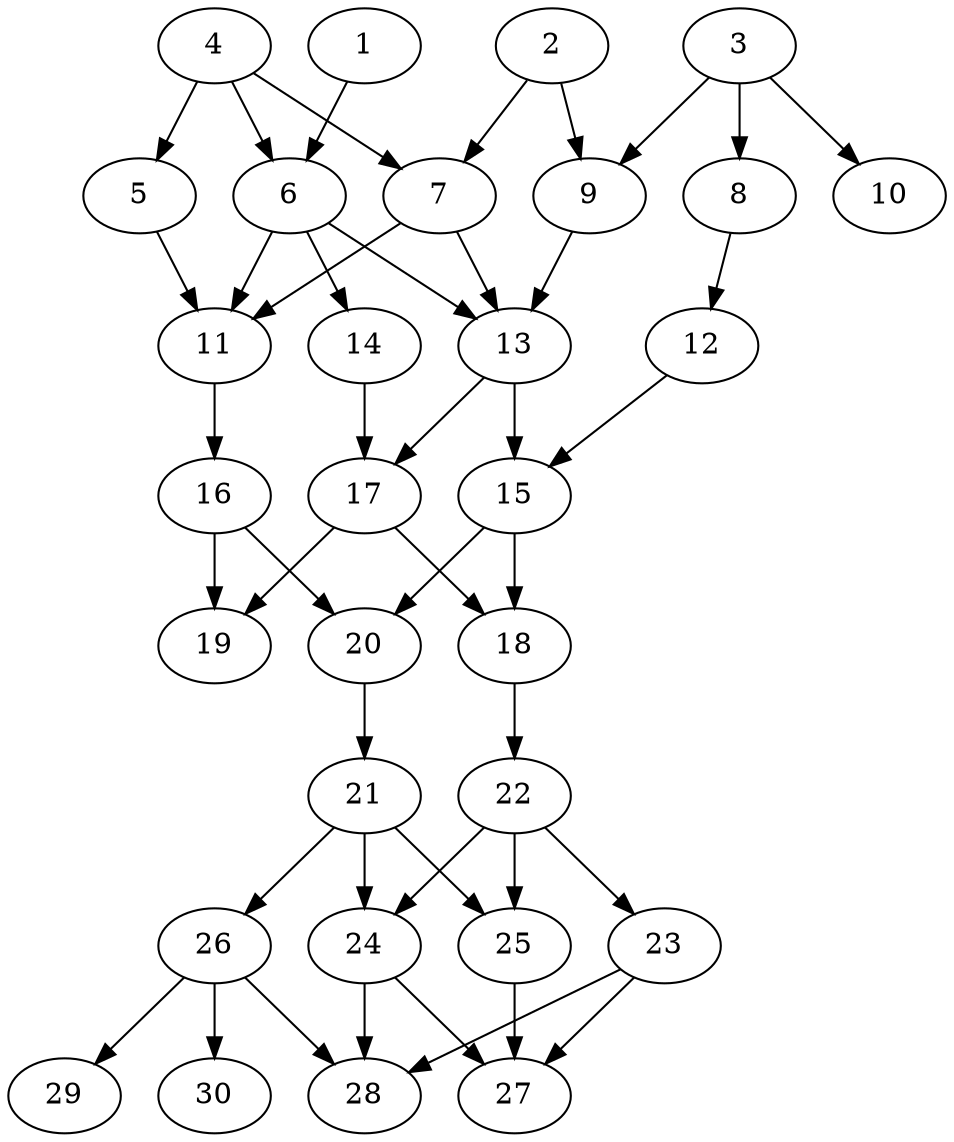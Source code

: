 // DAG automatically generated by daggen at Thu Oct  3 14:04:18 2019
// ./daggen --dot -n 30 --ccr 0.3 --fat 0.5 --regular 0.5 --density 0.6 --mindata 5242880 --maxdata 52428800 
digraph G {
  1 [size="141492907", alpha="0.14", expect_size="42447872"] 
  1 -> 6 [size ="42447872"]
  2 [size="136130560", alpha="0.10", expect_size="40839168"] 
  2 -> 7 [size ="40839168"]
  2 -> 9 [size ="40839168"]
  3 [size="113742507", alpha="0.12", expect_size="34122752"] 
  3 -> 8 [size ="34122752"]
  3 -> 9 [size ="34122752"]
  3 -> 10 [size ="34122752"]
  4 [size="165771947", alpha="0.08", expect_size="49731584"] 
  4 -> 5 [size ="49731584"]
  4 -> 6 [size ="49731584"]
  4 -> 7 [size ="49731584"]
  5 [size="64324267", alpha="0.14", expect_size="19297280"] 
  5 -> 11 [size ="19297280"]
  6 [size="115647147", alpha="0.02", expect_size="34694144"] 
  6 -> 11 [size ="34694144"]
  6 -> 13 [size ="34694144"]
  6 -> 14 [size ="34694144"]
  7 [size="88657920", alpha="0.07", expect_size="26597376"] 
  7 -> 11 [size ="26597376"]
  7 -> 13 [size ="26597376"]
  8 [size="38280533", alpha="0.17", expect_size="11484160"] 
  8 -> 12 [size ="11484160"]
  9 [size="150446080", alpha="0.02", expect_size="45133824"] 
  9 -> 13 [size ="45133824"]
  10 [size="32737280", alpha="0.12", expect_size="9821184"] 
  11 [size="88995840", alpha="0.08", expect_size="26698752"] 
  11 -> 16 [size ="26698752"]
  12 [size="42011307", alpha="0.04", expect_size="12603392"] 
  12 -> 15 [size ="12603392"]
  13 [size="117036373", alpha="0.10", expect_size="35110912"] 
  13 -> 15 [size ="35110912"]
  13 -> 17 [size ="35110912"]
  14 [size="56132267", alpha="0.19", expect_size="16839680"] 
  14 -> 17 [size ="16839680"]
  15 [size="119439360", alpha="0.15", expect_size="35831808"] 
  15 -> 18 [size ="35831808"]
  15 -> 20 [size ="35831808"]
  16 [size="69645653", alpha="0.11", expect_size="20893696"] 
  16 -> 19 [size ="20893696"]
  16 -> 20 [size ="20893696"]
  17 [size="82817707", alpha="0.16", expect_size="24845312"] 
  17 -> 18 [size ="24845312"]
  17 -> 19 [size ="24845312"]
  18 [size="141602133", alpha="0.16", expect_size="42480640"] 
  18 -> 22 [size ="42480640"]
  19 [size="115688107", alpha="0.04", expect_size="34706432"] 
  20 [size="132365653", alpha="0.12", expect_size="39709696"] 
  20 -> 21 [size ="39709696"]
  21 [size="70174720", alpha="0.16", expect_size="21052416"] 
  21 -> 24 [size ="21052416"]
  21 -> 25 [size ="21052416"]
  21 -> 26 [size ="21052416"]
  22 [size="135147520", alpha="0.15", expect_size="40544256"] 
  22 -> 23 [size ="40544256"]
  22 -> 24 [size ="40544256"]
  22 -> 25 [size ="40544256"]
  23 [size="168625493", alpha="0.07", expect_size="50587648"] 
  23 -> 27 [size ="50587648"]
  23 -> 28 [size ="50587648"]
  24 [size="87149227", alpha="0.17", expect_size="26144768"] 
  24 -> 27 [size ="26144768"]
  24 -> 28 [size ="26144768"]
  25 [size="75595093", alpha="0.13", expect_size="22678528"] 
  25 -> 27 [size ="22678528"]
  26 [size="36635307", alpha="0.02", expect_size="10990592"] 
  26 -> 28 [size ="10990592"]
  26 -> 29 [size ="10990592"]
  26 -> 30 [size ="10990592"]
  27 [size="121367893", alpha="0.20", expect_size="36410368"] 
  28 [size="90197333", alpha="0.20", expect_size="27059200"] 
  29 [size="55316480", alpha="0.17", expect_size="16594944"] 
  30 [size="83732480", alpha="0.17", expect_size="25119744"] 
}
